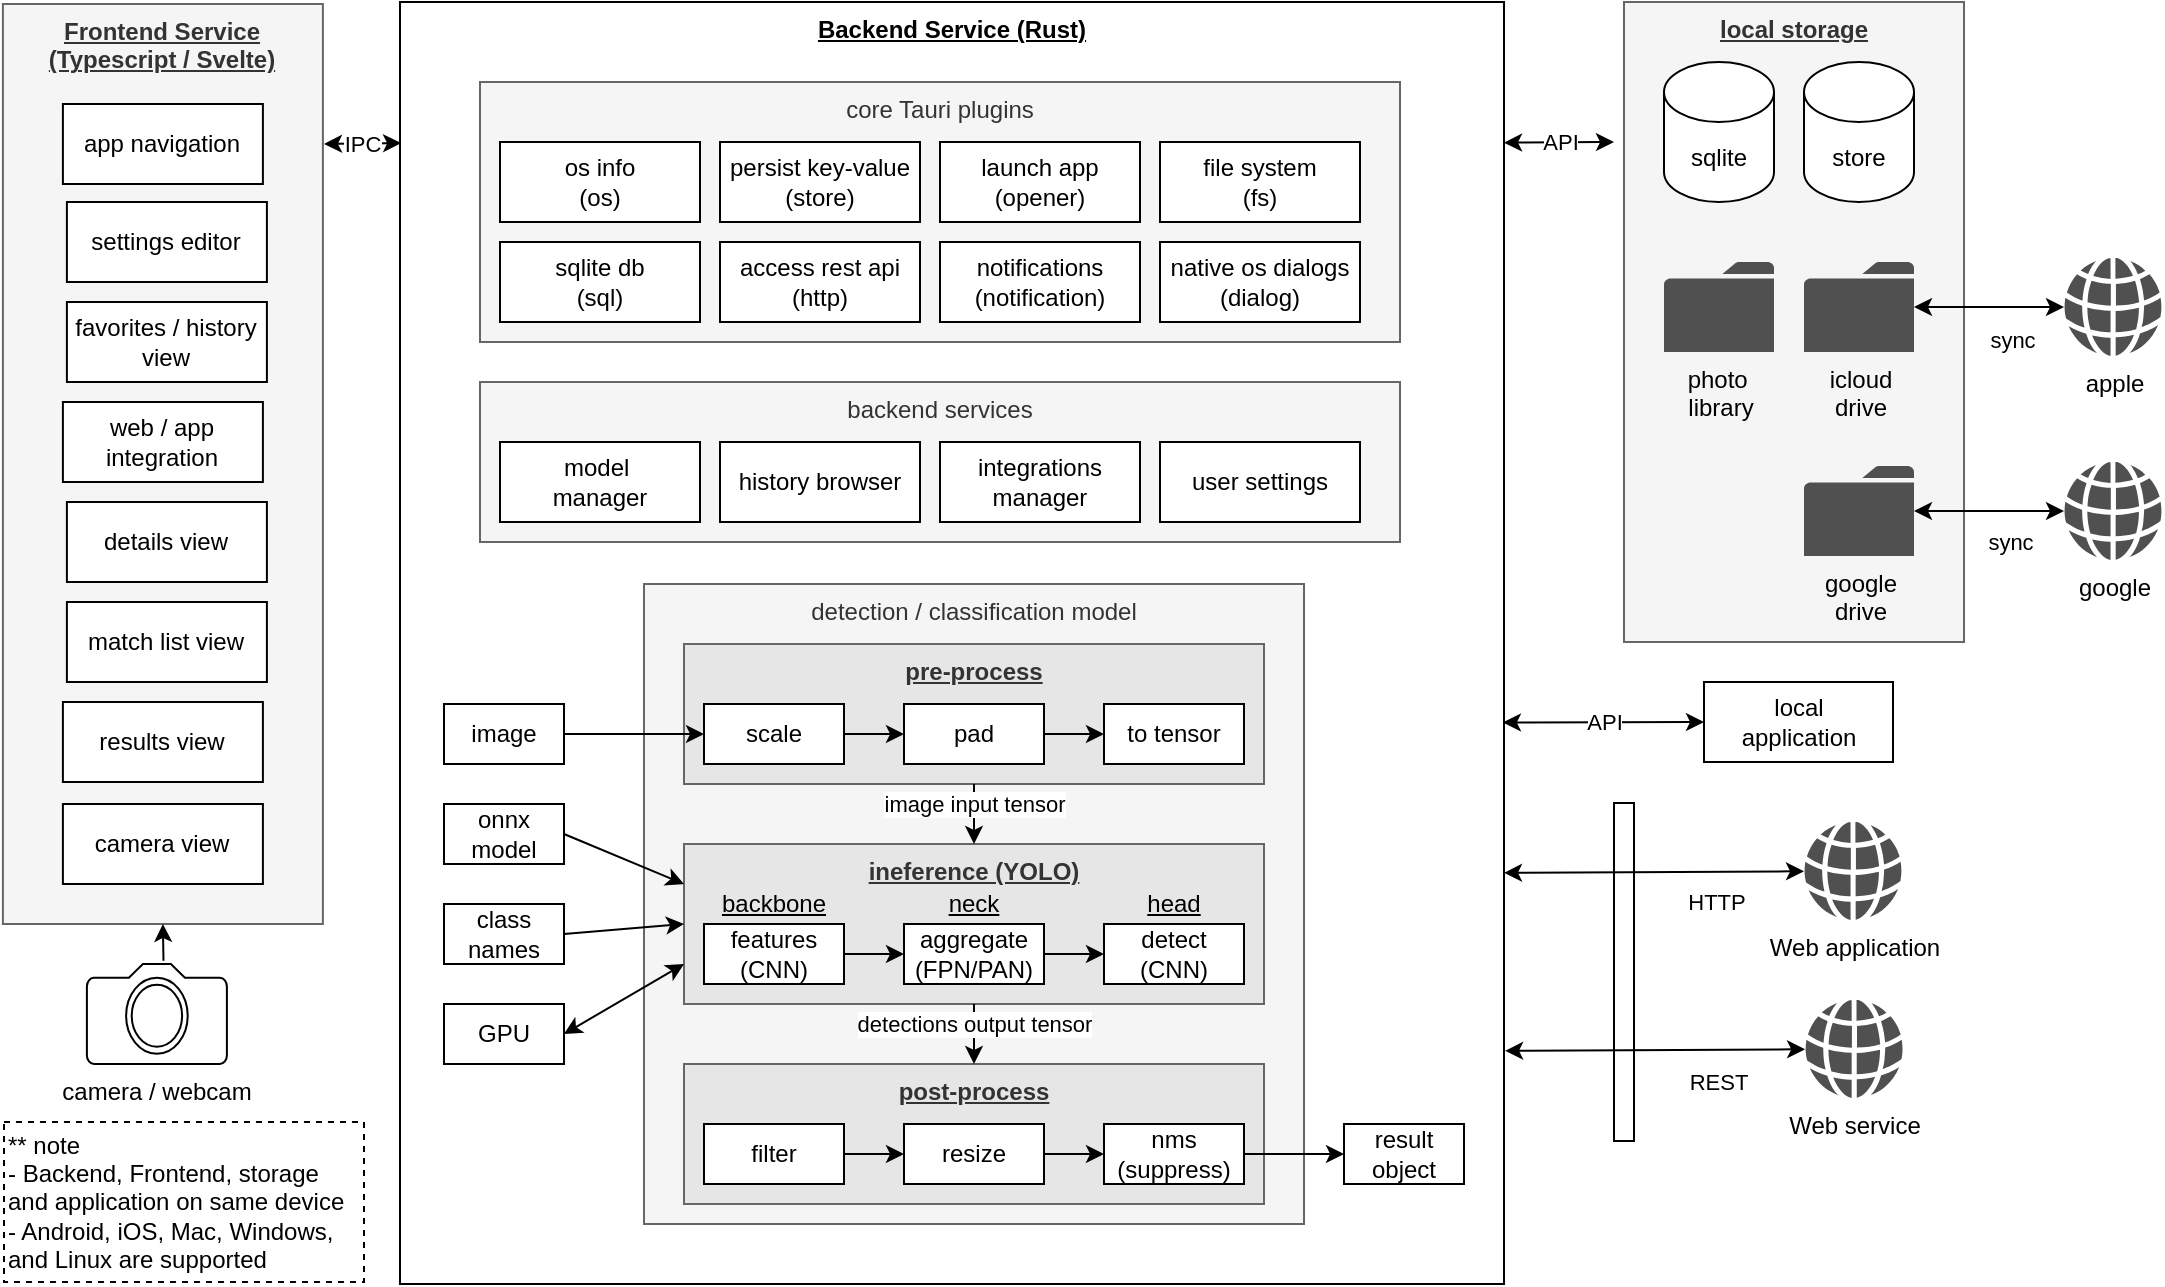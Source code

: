 <mxfile>
    <diagram name="Page-1" id="iMrRSlWTZIHHhobOd-VD">
        <mxGraphModel dx="1118" dy="1169" grid="1" gridSize="10" guides="0" tooltips="1" connect="1" arrows="1" fold="1" page="0" pageScale="1" pageWidth="1100" pageHeight="850" math="0" shadow="0">
            <root>
                <mxCell id="0"/>
                <mxCell id="1" parent="0"/>
                <mxCell id="cxIvMu1ag05t6aEy4AKa-88" value="&lt;b&gt;&lt;u&gt;Backend Service (Rust)&lt;/u&gt;&lt;/b&gt;" style="rounded=0;whiteSpace=wrap;html=1;verticalAlign=top;" parent="1" vertex="1">
                    <mxGeometry x="328" y="10" width="552" height="641" as="geometry"/>
                </mxCell>
                <mxCell id="cxIvMu1ag05t6aEy4AKa-36" value="detection / classification model" style="rounded=0;whiteSpace=wrap;html=1;verticalAlign=top;fillColor=#f5f5f5;fontColor=#333333;strokeColor=#666666;" parent="1" vertex="1">
                    <mxGeometry x="450" y="301" width="330" height="320" as="geometry"/>
                </mxCell>
                <mxCell id="17" value="&lt;b&gt;&lt;u&gt;post-process&lt;/u&gt;&lt;/b&gt;" style="rounded=0;whiteSpace=wrap;html=1;horizontal=1;verticalAlign=top;fillColor=#E6E6E6;strokeColor=#666666;fontColor=#333333;fillStyle=auto;" parent="1" vertex="1">
                    <mxGeometry x="470" y="541" width="290" height="70" as="geometry"/>
                </mxCell>
                <mxCell id="cxIvMu1ag05t6aEy4AKa-124" value="&lt;b&gt;&lt;u&gt;Frontend Service&lt;/u&gt;&lt;/b&gt;&lt;div&gt;&lt;b&gt;&lt;u&gt;(Typescript / Svelte)&lt;/u&gt;&lt;/b&gt;&lt;/div&gt;" style="rounded=0;whiteSpace=wrap;html=1;verticalAlign=top;fillColor=#f5f5f5;fontColor=#333333;strokeColor=#666666;" parent="1" vertex="1">
                    <mxGeometry x="129.45" y="11" width="160" height="460" as="geometry"/>
                </mxCell>
                <mxCell id="cxIvMu1ag05t6aEy4AKa-64" value="&lt;b&gt;&lt;u&gt;local storage&lt;/u&gt;&lt;/b&gt;" style="rounded=0;whiteSpace=wrap;html=1;verticalAlign=top;fillColor=#f5f5f5;fontColor=#333333;strokeColor=#666666;" parent="1" vertex="1">
                    <mxGeometry x="940" y="10" width="170" height="320" as="geometry"/>
                </mxCell>
                <mxCell id="cxIvMu1ag05t6aEy4AKa-31" value="&lt;b&gt;&lt;u&gt;pre-process&lt;/u&gt;&lt;/b&gt;" style="rounded=0;whiteSpace=wrap;html=1;horizontal=1;verticalAlign=top;fillColor=#E6E6E6;strokeColor=#666666;fontColor=#333333;fillStyle=auto;" parent="1" vertex="1">
                    <mxGeometry x="470" y="331" width="290" height="70" as="geometry"/>
                </mxCell>
                <mxCell id="cxIvMu1ag05t6aEy4AKa-37" value="core Tauri plugins" style="rounded=0;whiteSpace=wrap;html=1;verticalAlign=top;fillColor=#f5f5f5;fontColor=#333333;strokeColor=#666666;" parent="1" vertex="1">
                    <mxGeometry x="368" y="50" width="460" height="130" as="geometry"/>
                </mxCell>
                <mxCell id="cxIvMu1ag05t6aEy4AKa-42" value="os info&lt;div&gt;(os)&lt;/div&gt;" style="rounded=0;whiteSpace=wrap;html=1;" parent="1" vertex="1">
                    <mxGeometry x="378" y="80" width="100" height="40" as="geometry"/>
                </mxCell>
                <mxCell id="cxIvMu1ag05t6aEy4AKa-43" value="sqlite db&lt;div&gt;(sql)&lt;/div&gt;" style="rounded=0;whiteSpace=wrap;html=1;" parent="1" vertex="1">
                    <mxGeometry x="378" y="130" width="100" height="40" as="geometry"/>
                </mxCell>
                <mxCell id="cxIvMu1ag05t6aEy4AKa-44" value="persist key-value&lt;div&gt;(store)&lt;/div&gt;" style="rounded=0;whiteSpace=wrap;html=1;" parent="1" vertex="1">
                    <mxGeometry x="488" y="80" width="100" height="40" as="geometry"/>
                </mxCell>
                <mxCell id="cxIvMu1ag05t6aEy4AKa-45" value="access rest api&lt;div&gt;(http)&lt;/div&gt;" style="rounded=0;whiteSpace=wrap;html=1;" parent="1" vertex="1">
                    <mxGeometry x="488" y="130" width="100" height="40" as="geometry"/>
                </mxCell>
                <mxCell id="cxIvMu1ag05t6aEy4AKa-46" value="launch app&lt;div&gt;(opener)&lt;/div&gt;" style="rounded=0;whiteSpace=wrap;html=1;" parent="1" vertex="1">
                    <mxGeometry x="598" y="80" width="100" height="40" as="geometry"/>
                </mxCell>
                <mxCell id="cxIvMu1ag05t6aEy4AKa-47" value="notifications&lt;div&gt;(notification)&lt;/div&gt;" style="rounded=0;whiteSpace=wrap;html=1;" parent="1" vertex="1">
                    <mxGeometry x="598" y="130" width="100" height="40" as="geometry"/>
                </mxCell>
                <mxCell id="cxIvMu1ag05t6aEy4AKa-48" value="file system&lt;div&gt;(fs)&lt;/div&gt;" style="rounded=0;whiteSpace=wrap;html=1;" parent="1" vertex="1">
                    <mxGeometry x="708" y="80" width="100" height="40" as="geometry"/>
                </mxCell>
                <mxCell id="cxIvMu1ag05t6aEy4AKa-49" value="native os dialogs&lt;div&gt;(dialog)&lt;/div&gt;" style="rounded=0;whiteSpace=wrap;html=1;" parent="1" vertex="1">
                    <mxGeometry x="708" y="130" width="100" height="40" as="geometry"/>
                </mxCell>
                <mxCell id="cxIvMu1ag05t6aEy4AKa-52" value="sqlite" style="shape=cylinder3;whiteSpace=wrap;html=1;boundedLbl=1;backgroundOutline=1;size=15;" parent="1" vertex="1">
                    <mxGeometry x="960" y="40" width="55" height="70" as="geometry"/>
                </mxCell>
                <mxCell id="cxIvMu1ag05t6aEy4AKa-57" value="photo&amp;nbsp;&lt;div&gt;library&lt;/div&gt;" style="sketch=0;pointerEvents=1;shadow=0;dashed=0;html=1;strokeColor=none;fillColor=#505050;labelPosition=center;verticalLabelPosition=bottom;verticalAlign=top;outlineConnect=0;align=center;shape=mxgraph.office.concepts.folder;" parent="1" vertex="1">
                    <mxGeometry x="960" y="140" width="55" height="45" as="geometry"/>
                </mxCell>
                <mxCell id="cxIvMu1ag05t6aEy4AKa-60" value="google&lt;div&gt;drive&lt;/div&gt;" style="sketch=0;pointerEvents=1;shadow=0;dashed=0;html=1;strokeColor=none;fillColor=#505050;labelPosition=center;verticalLabelPosition=bottom;verticalAlign=top;outlineConnect=0;align=center;shape=mxgraph.office.concepts.folder;" parent="1" vertex="1">
                    <mxGeometry x="1030" y="242" width="55" height="45" as="geometry"/>
                </mxCell>
                <mxCell id="cxIvMu1ag05t6aEy4AKa-63" value="icloud&lt;div&gt;drive&lt;/div&gt;" style="sketch=0;pointerEvents=1;shadow=0;dashed=0;html=1;strokeColor=none;fillColor=#505050;labelPosition=center;verticalLabelPosition=bottom;verticalAlign=top;outlineConnect=0;align=center;shape=mxgraph.office.concepts.folder;" parent="1" vertex="1">
                    <mxGeometry x="1030" y="140" width="55" height="45" as="geometry"/>
                </mxCell>
                <mxCell id="cxIvMu1ag05t6aEy4AKa-66" value="store" style="shape=cylinder3;whiteSpace=wrap;html=1;boundedLbl=1;backgroundOutline=1;size=15;" parent="1" vertex="1">
                    <mxGeometry x="1030" y="40" width="55" height="70" as="geometry"/>
                </mxCell>
                <mxCell id="cxIvMu1ag05t6aEy4AKa-68" value="API" style="endArrow=classic;startArrow=classic;html=1;rounded=0;entryX=1;entryY=0.201;entryDx=0;entryDy=0;entryPerimeter=0;" parent="1" edge="1">
                    <mxGeometry width="50" height="50" relative="1" as="geometry">
                        <mxPoint x="935" y="80" as="sourcePoint"/>
                        <mxPoint x="880" y="80.32" as="targetPoint"/>
                    </mxGeometry>
                </mxCell>
                <mxCell id="cxIvMu1ag05t6aEy4AKa-79" value="backend services" style="rounded=0;whiteSpace=wrap;html=1;verticalAlign=top;fillColor=#f5f5f5;fontColor=#333333;strokeColor=#666666;" parent="1" vertex="1">
                    <mxGeometry x="368" y="200" width="460" height="80" as="geometry"/>
                </mxCell>
                <mxCell id="cxIvMu1ag05t6aEy4AKa-80" value="model&amp;nbsp;&lt;div&gt;manager&lt;/div&gt;" style="rounded=0;whiteSpace=wrap;html=1;" parent="1" vertex="1">
                    <mxGeometry x="378" y="230" width="100" height="40" as="geometry"/>
                </mxCell>
                <mxCell id="cxIvMu1ag05t6aEy4AKa-82" value="history browser" style="rounded=0;whiteSpace=wrap;html=1;" parent="1" vertex="1">
                    <mxGeometry x="488" y="230" width="100" height="40" as="geometry"/>
                </mxCell>
                <mxCell id="cxIvMu1ag05t6aEy4AKa-84" value="integrations&lt;div&gt;manager&lt;/div&gt;" style="rounded=0;whiteSpace=wrap;html=1;" parent="1" vertex="1">
                    <mxGeometry x="598" y="230" width="100" height="40" as="geometry"/>
                </mxCell>
                <mxCell id="cxIvMu1ag05t6aEy4AKa-86" value="user settings" style="rounded=0;whiteSpace=wrap;html=1;" parent="1" vertex="1">
                    <mxGeometry x="708" y="230" width="100" height="40" as="geometry"/>
                </mxCell>
                <mxCell id="cxIvMu1ag05t6aEy4AKa-91" value="Web service" style="sketch=0;pointerEvents=1;shadow=0;dashed=0;html=1;strokeColor=none;fillColor=#505050;labelPosition=center;verticalLabelPosition=bottom;verticalAlign=top;outlineConnect=0;align=center;shape=mxgraph.office.concepts.globe_internet;" parent="1" vertex="1">
                    <mxGeometry x="1030.55" y="509" width="49" height="49" as="geometry"/>
                </mxCell>
                <mxCell id="cxIvMu1ag05t6aEy4AKa-101" value="Web application" style="sketch=0;pointerEvents=1;shadow=0;dashed=0;html=1;strokeColor=none;fillColor=#505050;labelPosition=center;verticalLabelPosition=bottom;verticalAlign=top;outlineConnect=0;align=center;shape=mxgraph.office.concepts.globe_internet;" parent="1" vertex="1">
                    <mxGeometry x="1030" y="420" width="49" height="49" as="geometry"/>
                </mxCell>
                <mxCell id="cxIvMu1ag05t6aEy4AKa-104" value="" style="shape=flexArrow;endArrow=none;startArrow=none;html=1;rounded=0;startFill=0;" parent="1" edge="1">
                    <mxGeometry width="100" height="100" relative="1" as="geometry">
                        <mxPoint x="940" y="580" as="sourcePoint"/>
                        <mxPoint x="940" y="410" as="targetPoint"/>
                    </mxGeometry>
                </mxCell>
                <mxCell id="cxIvMu1ag05t6aEy4AKa-105" value="HTTP" style="endArrow=classic;startArrow=classic;html=1;rounded=0;" parent="1" edge="1" target="cxIvMu1ag05t6aEy4AKa-101">
                    <mxGeometry x="0.412" y="-15" width="50" height="50" relative="1" as="geometry">
                        <mxPoint x="880" y="445.405" as="sourcePoint"/>
                        <mxPoint x="1021.55" y="444.854" as="targetPoint"/>
                        <mxPoint as="offset"/>
                    </mxGeometry>
                </mxCell>
                <mxCell id="cxIvMu1ag05t6aEy4AKa-106" value="REST" style="endArrow=classic;startArrow=classic;html=1;rounded=0;" parent="1" edge="1" target="cxIvMu1ag05t6aEy4AKa-91">
                    <mxGeometry x="0.421" y="-16" width="50" height="50" relative="1" as="geometry">
                        <mxPoint x="880.55" y="534.403" as="sourcePoint"/>
                        <mxPoint x="1020.45" y="533.85" as="targetPoint"/>
                        <mxPoint as="offset"/>
                    </mxGeometry>
                </mxCell>
                <mxCell id="cxIvMu1ag05t6aEy4AKa-110" value="apple" style="sketch=0;pointerEvents=1;shadow=0;dashed=0;html=1;strokeColor=none;fillColor=#505050;labelPosition=center;verticalLabelPosition=bottom;verticalAlign=top;outlineConnect=0;align=center;shape=mxgraph.office.concepts.globe_internet;" parent="1" vertex="1">
                    <mxGeometry x="1160" y="138" width="49" height="49" as="geometry"/>
                </mxCell>
                <mxCell id="cxIvMu1ag05t6aEy4AKa-111" value="google" style="sketch=0;pointerEvents=1;shadow=0;dashed=0;html=1;strokeColor=none;fillColor=#505050;labelPosition=center;verticalLabelPosition=bottom;verticalAlign=top;outlineConnect=0;align=center;shape=mxgraph.office.concepts.globe_internet;" parent="1" vertex="1">
                    <mxGeometry x="1160" y="240" width="49" height="49" as="geometry"/>
                </mxCell>
                <mxCell id="cxIvMu1ag05t6aEy4AKa-112" value="sync" style="endArrow=classic;startArrow=classic;html=1;rounded=0;" parent="1" source="cxIvMu1ag05t6aEy4AKa-110" target="cxIvMu1ag05t6aEy4AKa-63" edge="1">
                    <mxGeometry x="-0.308" y="16" width="50" height="50" relative="1" as="geometry">
                        <mxPoint x="1880" y="417" as="sourcePoint"/>
                        <mxPoint x="1335" y="297" as="targetPoint"/>
                        <mxPoint as="offset"/>
                    </mxGeometry>
                </mxCell>
                <mxCell id="cxIvMu1ag05t6aEy4AKa-113" value="sync" style="endArrow=classic;startArrow=classic;html=1;rounded=0;" parent="1" source="cxIvMu1ag05t6aEy4AKa-111" target="cxIvMu1ag05t6aEy4AKa-60" edge="1">
                    <mxGeometry x="-0.282" y="16" width="50" height="50" relative="1" as="geometry">
                        <mxPoint x="1880" y="417" as="sourcePoint"/>
                        <mxPoint x="1930" y="367" as="targetPoint"/>
                        <mxPoint y="-1" as="offset"/>
                    </mxGeometry>
                </mxCell>
                <mxCell id="cxIvMu1ag05t6aEy4AKa-114" value="local&lt;div&gt;application&lt;/div&gt;" style="rounded=0;whiteSpace=wrap;html=1;" parent="1" vertex="1">
                    <mxGeometry x="980" y="350" width="94.5" height="40" as="geometry"/>
                </mxCell>
                <mxCell id="cxIvMu1ag05t6aEy4AKa-115" value="API" style="endArrow=classic;startArrow=classic;html=1;rounded=0;exitX=0.999;exitY=0.562;exitDx=0;exitDy=0;exitPerimeter=0;" parent="1" source="cxIvMu1ag05t6aEy4AKa-88" edge="1">
                    <mxGeometry width="50" height="50" relative="1" as="geometry">
                        <mxPoint x="1572" y="400" as="sourcePoint"/>
                        <mxPoint x="980" y="370" as="targetPoint"/>
                    </mxGeometry>
                </mxCell>
                <mxCell id="cxIvMu1ag05t6aEy4AKa-116" value="app navigation" style="rounded=0;whiteSpace=wrap;html=1;" parent="1" vertex="1">
                    <mxGeometry x="159.45" y="61" width="100" height="40" as="geometry"/>
                </mxCell>
                <mxCell id="cxIvMu1ag05t6aEy4AKa-119" value="web / app&lt;div&gt;integration&lt;/div&gt;" style="rounded=0;whiteSpace=wrap;html=1;" parent="1" vertex="1">
                    <mxGeometry x="159.45" y="210" width="100" height="40" as="geometry"/>
                </mxCell>
                <mxCell id="cxIvMu1ag05t6aEy4AKa-120" value="settings editor" style="rounded=0;whiteSpace=wrap;html=1;" parent="1" vertex="1">
                    <mxGeometry x="161.45" y="110" width="100" height="40" as="geometry"/>
                </mxCell>
                <mxCell id="cxIvMu1ag05t6aEy4AKa-121" value="favorites / history&lt;div&gt;view&lt;/div&gt;" style="rounded=0;whiteSpace=wrap;html=1;" parent="1" vertex="1">
                    <mxGeometry x="161.45" y="160" width="100" height="40" as="geometry"/>
                </mxCell>
                <mxCell id="cxIvMu1ag05t6aEy4AKa-122" value="results view" style="rounded=0;whiteSpace=wrap;html=1;" parent="1" vertex="1">
                    <mxGeometry x="159.45" y="360" width="100" height="40" as="geometry"/>
                </mxCell>
                <mxCell id="cxIvMu1ag05t6aEy4AKa-123" value="camera view" style="rounded=0;whiteSpace=wrap;html=1;" parent="1" vertex="1">
                    <mxGeometry x="159.45" y="411" width="100" height="40" as="geometry"/>
                </mxCell>
                <mxCell id="cxIvMu1ag05t6aEy4AKa-125" value="IPC" style="endArrow=classic;startArrow=classic;html=1;rounded=0;exitX=0.001;exitY=0.11;exitDx=0;exitDy=0;exitPerimeter=0;" parent="1" edge="1" source="cxIvMu1ag05t6aEy4AKa-88">
                    <mxGeometry width="50" height="50" relative="1" as="geometry">
                        <mxPoint x="80.0" y="70.613" as="sourcePoint"/>
                        <mxPoint x="290" y="81" as="targetPoint"/>
                    </mxGeometry>
                </mxCell>
                <mxCell id="cxIvMu1ag05t6aEy4AKa-128" value="** note&lt;div&gt;- Backend, Frontend, storage and application on same device&lt;/div&gt;&lt;div&gt;- Android, iOS, Mac, Windows, and Linux are supported&lt;/div&gt;" style="text;html=1;align=left;verticalAlign=middle;whiteSpace=wrap;rounded=0;strokeColor=default;dashed=1;" parent="1" vertex="1">
                    <mxGeometry x="130" y="570" width="180" height="80" as="geometry"/>
                </mxCell>
                <mxCell id="2" value="to tensor" style="rounded=0;whiteSpace=wrap;html=1;" parent="1" vertex="1">
                    <mxGeometry x="680" y="361" width="70" height="30" as="geometry"/>
                </mxCell>
                <mxCell id="61" style="edgeStyle=none;html=1;exitX=1;exitY=0.5;exitDx=0;exitDy=0;entryX=0;entryY=0.5;entryDx=0;entryDy=0;" edge="1" parent="1" source="3" target="2">
                    <mxGeometry relative="1" as="geometry"/>
                </mxCell>
                <mxCell id="3" value="pad" style="rounded=0;whiteSpace=wrap;html=1;" parent="1" vertex="1">
                    <mxGeometry x="580" y="361" width="70" height="30" as="geometry"/>
                </mxCell>
                <mxCell id="60" style="edgeStyle=none;html=1;exitX=1;exitY=0.5;exitDx=0;exitDy=0;entryX=0;entryY=0.5;entryDx=0;entryDy=0;" edge="1" parent="1" source="5" target="3">
                    <mxGeometry relative="1" as="geometry"/>
                </mxCell>
                <mxCell id="5" value="scale" style="rounded=0;whiteSpace=wrap;html=1;" parent="1" vertex="1">
                    <mxGeometry x="480" y="361" width="70" height="30" as="geometry"/>
                </mxCell>
                <mxCell id="8" value="filter" style="rounded=0;whiteSpace=wrap;html=1;" parent="1" vertex="1">
                    <mxGeometry x="480" y="571" width="70" height="30" as="geometry"/>
                </mxCell>
                <mxCell id="9" value="resize" style="rounded=0;whiteSpace=wrap;html=1;" parent="1" vertex="1">
                    <mxGeometry x="580" y="571" width="70" height="30" as="geometry"/>
                </mxCell>
                <mxCell id="10" value="nms&lt;div&gt;(suppress)&lt;/div&gt;" style="rounded=0;whiteSpace=wrap;html=1;" parent="1" vertex="1">
                    <mxGeometry x="680" y="571" width="70" height="30" as="geometry"/>
                </mxCell>
                <mxCell id="18" value="" style="endArrow=classic;html=1;exitX=1;exitY=0.5;exitDx=0;exitDy=0;entryX=0;entryY=0.5;entryDx=0;entryDy=0;" parent="1" source="8" target="9" edge="1">
                    <mxGeometry width="50" height="50" relative="1" as="geometry">
                        <mxPoint x="790" y="381" as="sourcePoint"/>
                        <mxPoint x="840" y="331" as="targetPoint"/>
                    </mxGeometry>
                </mxCell>
                <mxCell id="19" value="" style="endArrow=classic;html=1;exitX=1;exitY=0.5;exitDx=0;exitDy=0;entryX=0;entryY=0.5;entryDx=0;entryDy=0;" parent="1" source="9" target="10" edge="1">
                    <mxGeometry width="50" height="50" relative="1" as="geometry">
                        <mxPoint x="790" y="381" as="sourcePoint"/>
                        <mxPoint x="840" y="331" as="targetPoint"/>
                    </mxGeometry>
                </mxCell>
                <mxCell id="20" value="&lt;b&gt;&lt;u&gt;ineference (YOLO)&lt;/u&gt;&lt;/b&gt;" style="rounded=0;whiteSpace=wrap;html=1;horizontal=1;verticalAlign=top;fillColor=#E6E6E6;strokeColor=#666666;fontColor=#333333;fillStyle=auto;" parent="1" vertex="1">
                    <mxGeometry x="470" y="431" width="290" height="80" as="geometry"/>
                </mxCell>
                <mxCell id="21" value="features&lt;div&gt;(CNN)&lt;/div&gt;" style="rounded=0;whiteSpace=wrap;html=1;" parent="1" vertex="1">
                    <mxGeometry x="480" y="471" width="70" height="30" as="geometry"/>
                </mxCell>
                <mxCell id="22" value="aggregate&lt;div&gt;(FPN/PAN)&lt;/div&gt;" style="rounded=0;whiteSpace=wrap;html=1;" parent="1" vertex="1">
                    <mxGeometry x="580" y="471" width="70" height="30" as="geometry"/>
                </mxCell>
                <mxCell id="23" value="detect&lt;div&gt;(CNN)&lt;/div&gt;" style="rounded=0;whiteSpace=wrap;html=1;" parent="1" vertex="1">
                    <mxGeometry x="680" y="471" width="70" height="30" as="geometry"/>
                </mxCell>
                <mxCell id="24" value="" style="endArrow=classic;html=1;exitX=1;exitY=0.5;exitDx=0;exitDy=0;entryX=0;entryY=0.5;entryDx=0;entryDy=0;" parent="1" source="21" target="22" edge="1">
                    <mxGeometry width="50" height="50" relative="1" as="geometry">
                        <mxPoint x="790" y="281" as="sourcePoint"/>
                        <mxPoint x="840" y="231" as="targetPoint"/>
                    </mxGeometry>
                </mxCell>
                <mxCell id="25" value="" style="endArrow=classic;html=1;exitX=1;exitY=0.5;exitDx=0;exitDy=0;entryX=0;entryY=0.5;entryDx=0;entryDy=0;" parent="1" source="22" target="23" edge="1">
                    <mxGeometry width="50" height="50" relative="1" as="geometry">
                        <mxPoint x="790" y="281" as="sourcePoint"/>
                        <mxPoint x="840" y="231" as="targetPoint"/>
                    </mxGeometry>
                </mxCell>
                <mxCell id="26" value="backbone" style="text;html=1;align=center;verticalAlign=middle;whiteSpace=wrap;rounded=0;fontStyle=4" parent="1" vertex="1">
                    <mxGeometry x="480" y="451" width="70" height="20" as="geometry"/>
                </mxCell>
                <mxCell id="27" value="neck" style="text;html=1;align=center;verticalAlign=middle;whiteSpace=wrap;rounded=0;fontStyle=4" parent="1" vertex="1">
                    <mxGeometry x="580" y="451" width="70" height="20" as="geometry"/>
                </mxCell>
                <mxCell id="28" value="head" style="text;html=1;align=center;verticalAlign=middle;whiteSpace=wrap;rounded=0;fontStyle=4" parent="1" vertex="1">
                    <mxGeometry x="680" y="451" width="70" height="20" as="geometry"/>
                </mxCell>
                <mxCell id="32" value="image input tensor" style="endArrow=classic;html=1;exitX=0.5;exitY=1;exitDx=0;exitDy=0;entryX=0.5;entryY=0;entryDx=0;entryDy=0;" parent="1" source="cxIvMu1ag05t6aEy4AKa-31" target="20" edge="1">
                    <mxGeometry x="-0.333" width="50" height="50" relative="1" as="geometry">
                        <mxPoint x="430" y="461" as="sourcePoint"/>
                        <mxPoint x="480" y="411" as="targetPoint"/>
                        <mxPoint as="offset"/>
                    </mxGeometry>
                </mxCell>
                <mxCell id="33" value="detections output tensor" style="endArrow=classic;html=1;exitX=0.5;exitY=1;exitDx=0;exitDy=0;entryX=0.5;entryY=0;entryDx=0;entryDy=0;" parent="1" source="20" target="17" edge="1">
                    <mxGeometry x="-0.333" width="50" height="50" relative="1" as="geometry">
                        <mxPoint x="430" y="431" as="sourcePoint"/>
                        <mxPoint x="480" y="381" as="targetPoint"/>
                        <mxPoint as="offset"/>
                    </mxGeometry>
                </mxCell>
                <mxCell id="38" value="result&lt;div&gt;object&lt;/div&gt;" style="rounded=0;whiteSpace=wrap;html=1;" parent="1" vertex="1">
                    <mxGeometry x="800" y="571" width="60" height="30" as="geometry"/>
                </mxCell>
                <mxCell id="39" value="" style="endArrow=classic;html=1;exitX=1;exitY=0.5;exitDx=0;exitDy=0;entryX=0;entryY=0.5;entryDx=0;entryDy=0;" parent="1" source="10" target="38" edge="1">
                    <mxGeometry width="50" height="50" relative="1" as="geometry">
                        <mxPoint x="510" y="421" as="sourcePoint"/>
                        <mxPoint x="560" y="371" as="targetPoint"/>
                    </mxGeometry>
                </mxCell>
                <mxCell id="41" value="" style="endArrow=classic;html=1;exitX=1;exitY=0.5;exitDx=0;exitDy=0;" parent="1" source="46" edge="1">
                    <mxGeometry width="50" height="50" relative="1" as="geometry">
                        <mxPoint x="90" y="401" as="sourcePoint"/>
                        <mxPoint x="470" y="451" as="targetPoint"/>
                    </mxGeometry>
                </mxCell>
                <mxCell id="43" value="" style="endArrow=classic;startArrow=classic;html=1;exitX=1;exitY=0.5;exitDx=0;exitDy=0;entryX=0;entryY=0.75;entryDx=0;entryDy=0;" parent="1" source="44" target="20" edge="1">
                    <mxGeometry width="50" height="50" relative="1" as="geometry">
                        <mxPoint x="420" y="501" as="sourcePoint"/>
                        <mxPoint x="510" y="261" as="targetPoint"/>
                    </mxGeometry>
                </mxCell>
                <mxCell id="44" value="GPU" style="rounded=0;whiteSpace=wrap;html=1;" parent="1" vertex="1">
                    <mxGeometry x="350" y="511" width="60" height="30" as="geometry"/>
                </mxCell>
                <mxCell id="45" value="class&lt;div&gt;names&lt;/div&gt;" style="rounded=0;whiteSpace=wrap;html=1;" parent="1" vertex="1">
                    <mxGeometry x="350" y="461" width="60" height="30" as="geometry"/>
                </mxCell>
                <mxCell id="46" value="onnx&lt;div&gt;model&lt;/div&gt;" style="rounded=0;whiteSpace=wrap;html=1;" parent="1" vertex="1">
                    <mxGeometry x="350" y="411" width="60" height="30" as="geometry"/>
                </mxCell>
                <mxCell id="47" value="" style="endArrow=classic;html=1;entryX=0;entryY=0.5;entryDx=0;entryDy=0;exitX=1;exitY=0.5;exitDx=0;exitDy=0;" parent="1" source="45" target="20" edge="1">
                    <mxGeometry width="50" height="50" relative="1" as="geometry">
                        <mxPoint x="460" y="321" as="sourcePoint"/>
                        <mxPoint x="510" y="271" as="targetPoint"/>
                    </mxGeometry>
                </mxCell>
                <mxCell id="49" value="camera / webcam" style="html=1;verticalLabelPosition=bottom;align=center;labelBackgroundColor=#ffffff;verticalAlign=top;strokeWidth=1;strokeColor=#000000;shadow=0;dashed=0;shape=mxgraph.ios7.icons.camera;" parent="1" vertex="1">
                    <mxGeometry x="171.45" y="491" width="70" height="50" as="geometry"/>
                </mxCell>
                <mxCell id="53" value="" style="endArrow=classic;html=1;entryX=0.5;entryY=1;entryDx=0;entryDy=0;exitX=0.547;exitY=-0.033;exitDx=0;exitDy=0;exitPerimeter=0;" parent="1" source="49" target="cxIvMu1ag05t6aEy4AKa-124" edge="1">
                    <mxGeometry width="50" height="50" relative="1" as="geometry">
                        <mxPoint x="-338.55" y="321" as="sourcePoint"/>
                        <mxPoint x="-288.55" y="271" as="targetPoint"/>
                    </mxGeometry>
                </mxCell>
                <mxCell id="54" value="match list view" style="rounded=0;whiteSpace=wrap;html=1;" vertex="1" parent="1">
                    <mxGeometry x="161.45" y="310" width="100" height="40" as="geometry"/>
                </mxCell>
                <mxCell id="57" value="details view" style="rounded=0;whiteSpace=wrap;html=1;" vertex="1" parent="1">
                    <mxGeometry x="161.45" y="260" width="100" height="40" as="geometry"/>
                </mxCell>
                <mxCell id="62" style="edgeStyle=none;html=1;exitX=1;exitY=0.5;exitDx=0;exitDy=0;entryX=0;entryY=0.5;entryDx=0;entryDy=0;" edge="1" parent="1" source="59" target="5">
                    <mxGeometry relative="1" as="geometry"/>
                </mxCell>
                <mxCell id="59" value="image" style="rounded=0;whiteSpace=wrap;html=1;" vertex="1" parent="1">
                    <mxGeometry x="350" y="361" width="60" height="30" as="geometry"/>
                </mxCell>
            </root>
        </mxGraphModel>
    </diagram>
</mxfile>